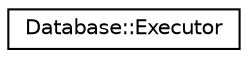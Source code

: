 digraph "Graphical Class Hierarchy"
{
 // LATEX_PDF_SIZE
  edge [fontname="Helvetica",fontsize="10",labelfontname="Helvetica",labelfontsize="10"];
  node [fontname="Helvetica",fontsize="10",shape=record];
  rankdir="LR";
  Node0 [label="Database::Executor",height=0.2,width=0.4,color="black", fillcolor="white", style="filled",URL="$struct_database_1_1_executor.html",tooltip=" "];
}
